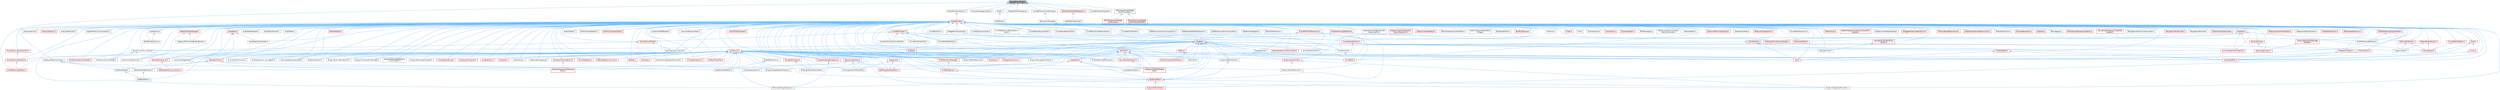 digraph "SharedPointerFwd.h"
{
 // INTERACTIVE_SVG=YES
 // LATEX_PDF_SIZE
  bgcolor="transparent";
  edge [fontname=Helvetica,fontsize=10,labelfontname=Helvetica,labelfontsize=10];
  node [fontname=Helvetica,fontsize=10,shape=box,height=0.2,width=0.4];
  Node1 [id="Node000001",label="SharedPointerFwd.h",height=0.2,width=0.4,color="gray40", fillcolor="grey60", style="filled", fontcolor="black",tooltip=" "];
  Node1 -> Node2 [id="edge1_Node000001_Node000002",dir="back",color="steelblue1",style="solid",tooltip=" "];
  Node2 [id="Node000002",label="CurveEditorCommandChange.h",height=0.2,width=0.4,color="grey40", fillcolor="white", style="filled",URL="$d4/d4f/CurveEditorCommandChange_8h.html",tooltip=" "];
  Node2 -> Node3 [id="edge2_Node000002_Node000003",dir="back",color="steelblue1",style="solid",tooltip=" "];
  Node3 [id="Node000003",label="TransactionManager.h",height=0.2,width=0.4,color="grey40", fillcolor="white", style="filled",URL="$d0/dbd/TransactionManager_8h.html",tooltip=" "];
  Node3 -> Node4 [id="edge3_Node000003_Node000004",dir="back",color="steelblue1",style="solid",tooltip=" "];
  Node4 [id="Node000004",label="CurveEditor.h",height=0.2,width=0.4,color="red", fillcolor="#FFF0F0", style="filled",URL="$d1/d27/CurveEditor_8h.html",tooltip=" "];
  Node1 -> Node21 [id="edge4_Node000001_Node000021",dir="back",color="steelblue1",style="solid",tooltip=" "];
  Node21 [id="Node000021",label="DataflowSEditorInterface.h",height=0.2,width=0.4,color="grey40", fillcolor="white", style="filled",URL="$d4/de1/DataflowSEditorInterface_8h.html",tooltip=" "];
  Node21 -> Node22 [id="edge5_Node000021_Node000022",dir="back",color="steelblue1",style="solid",tooltip=" "];
  Node22 [id="Node000022",label="DataflowGraphEditor.h",height=0.2,width=0.4,color="grey40", fillcolor="white", style="filled",URL="$d4/dfa/DataflowGraphEditor_8h.html",tooltip=" "];
  Node21 -> Node23 [id="edge6_Node000021_Node000023",dir="back",color="steelblue1",style="solid",tooltip=" "];
  Node23 [id="Node000023",label="DataflowSNode.h",height=0.2,width=0.4,color="grey40", fillcolor="white", style="filled",URL="$d8/d5a/DataflowSNode_8h.html",tooltip=" "];
  Node23 -> Node24 [id="edge7_Node000023_Node000024",dir="back",color="steelblue1",style="solid",tooltip=" "];
  Node24 [id="Node000024",label="DataflowEditor.h",height=0.2,width=0.4,color="grey40", fillcolor="white", style="filled",URL="$d9/d93/DataflowEditor_8h.html",tooltip=" "];
  Node21 -> Node25 [id="edge8_Node000021_Node000025",dir="back",color="steelblue1",style="solid",tooltip=" "];
  Node25 [id="Node000025",label="DataflowSNodeFactories.h",height=0.2,width=0.4,color="grey40", fillcolor="white", style="filled",URL="$dc/d28/DataflowSNodeFactories_8h.html",tooltip=" "];
  Node25 -> Node24 [id="edge9_Node000025_Node000024",dir="back",color="steelblue1",style="solid",tooltip=" "];
  Node1 -> Node26 [id="edge10_Node000001_Node000026",dir="back",color="steelblue1",style="solid",tooltip=" "];
  Node26 [id="Node000026",label="MovieSceneLegacyPlayer.h",height=0.2,width=0.4,color="grey40", fillcolor="white", style="filled",URL="$d7/dfb/MovieSceneLegacyPlayer_8h.html",tooltip=" "];
  Node1 -> Node27 [id="edge11_Node000001_Node000027",dir="back",color="steelblue1",style="solid",tooltip=" "];
  Node27 [id="Node000027",label="Outfit.h",height=0.2,width=0.4,color="grey40", fillcolor="white", style="filled",URL="$de/d3d/Outfit_8h.html",tooltip=" "];
  Node27 -> Node28 [id="edge12_Node000027_Node000028",dir="back",color="steelblue1",style="solid",tooltip=" "];
  Node28 [id="Node000028",label="OutfitAsset.h",height=0.2,width=0.4,color="grey40", fillcolor="white", style="filled",URL="$d1/dcc/OutfitAsset_8h.html",tooltip=" "];
  Node1 -> Node29 [id="edge13_Node000001_Node000029",dir="back",color="steelblue1",style="solid",tooltip=" "];
  Node29 [id="Node000029",label="PropertyEditorClipboard.h",height=0.2,width=0.4,color="grey40", fillcolor="white", style="filled",URL="$d8/dd0/PropertyEditorClipboard_8h.html",tooltip=" "];
  Node1 -> Node30 [id="edge14_Node000001_Node000030",dir="back",color="steelblue1",style="solid",tooltip=" "];
  Node30 [id="Node000030",label="SharedPointerInternals.h",height=0.2,width=0.4,color="grey40", fillcolor="white", style="filled",URL="$de/d3a/SharedPointerInternals_8h.html",tooltip=" "];
  Node30 -> Node31 [id="edge15_Node000030_Node000031",dir="back",color="steelblue1",style="solid",tooltip=" "];
  Node31 [id="Node000031",label="SharedPointer.h",height=0.2,width=0.4,color="red", fillcolor="#FFF0F0", style="filled",URL="$d2/d17/SharedPointer_8h.html",tooltip=" "];
  Node31 -> Node32 [id="edge16_Node000031_Node000032",dir="back",color="steelblue1",style="solid",tooltip=" "];
  Node32 [id="Node000032",label="AnalysisService.h",height=0.2,width=0.4,color="grey40", fillcolor="white", style="filled",URL="$d0/dde/AnalysisService_8h.html",tooltip=" "];
  Node31 -> Node33 [id="edge17_Node000031_Node000033",dir="back",color="steelblue1",style="solid",tooltip=" "];
  Node33 [id="Node000033",label="AnalysisSession.h",height=0.2,width=0.4,color="red", fillcolor="#FFF0F0", style="filled",URL="$d2/dff/AnalysisSession_8h.html",tooltip=" "];
  Node31 -> Node61 [id="edge18_Node000031_Node000061",dir="back",color="steelblue1",style="solid",tooltip=" "];
  Node61 [id="Node000061",label="AnalyzerFactories.h",height=0.2,width=0.4,color="grey40", fillcolor="white", style="filled",URL="$dd/def/AnalyzerFactories_8h.html",tooltip=" "];
  Node31 -> Node62 [id="edge19_Node000031_Node000062",dir="back",color="steelblue1",style="solid",tooltip=" "];
  Node62 [id="Node000062",label="AnimGraphCommands.h",height=0.2,width=0.4,color="grey40", fillcolor="white", style="filled",URL="$d8/d15/AnimGraphCommands_8h.html",tooltip=" "];
  Node31 -> Node63 [id="edge20_Node000031_Node000063",dir="back",color="steelblue1",style="solid",tooltip=" "];
  Node63 [id="Node000063",label="ApplePlatformSymbolication.h",height=0.2,width=0.4,color="grey40", fillcolor="white", style="filled",URL="$d5/d4c/ApplePlatformSymbolication_8h.html",tooltip=" "];
  Node31 -> Node64 [id="edge21_Node000031_Node000064",dir="back",color="steelblue1",style="solid",tooltip=" "];
  Node64 [id="Node000064",label="AssetData.h",height=0.2,width=0.4,color="red", fillcolor="#FFF0F0", style="filled",URL="$d9/d19/AssetData_8h.html",tooltip=" "];
  Node64 -> Node102 [id="edge22_Node000064_Node000102",dir="back",color="steelblue1",style="solid",tooltip=" "];
  Node102 [id="Node000102",label="AssetRegistryGenerator.h",height=0.2,width=0.4,color="grey40", fillcolor="white", style="filled",URL="$df/dd1/AssetRegistryGenerator_8h.html",tooltip=" "];
  Node64 -> Node128 [id="edge23_Node000064_Node000128",dir="back",color="steelblue1",style="solid",tooltip=" "];
  Node128 [id="Node000128",label="CollectionDragDropOp.h",height=0.2,width=0.4,color="grey40", fillcolor="white", style="filled",URL="$d6/d23/CollectionDragDropOp_8h.html",tooltip=" "];
  Node64 -> Node310 [id="edge24_Node000064_Node000310",dir="back",color="steelblue1",style="solid",tooltip=" "];
  Node310 [id="Node000310",label="EdGraphSchema_K2.h",height=0.2,width=0.4,color="red", fillcolor="#FFF0F0", style="filled",URL="$d0/dcf/EdGraphSchema__K2_8h.html",tooltip=" "];
  Node310 -> Node318 [id="edge25_Node000310_Node000318",dir="back",color="steelblue1",style="solid",tooltip=" "];
  Node318 [id="Node000318",label="EdGraphSchema_K2_Actions.h",height=0.2,width=0.4,color="red", fillcolor="#FFF0F0", style="filled",URL="$d8/d9c/EdGraphSchema__K2__Actions_8h.html",tooltip=" "];
  Node31 -> Node102 [id="edge26_Node000031_Node000102",dir="back",color="steelblue1",style="solid",tooltip=" "];
  Node31 -> Node889 [id="edge27_Node000031_Node000889",dir="back",color="steelblue1",style="solid",tooltip=" "];
  Node889 [id="Node000889",label="AssetTypeActions_SoundBase.h",height=0.2,width=0.4,color="grey40", fillcolor="white", style="filled",URL="$db/d4e/AssetTypeActions__SoundBase_8h.html",tooltip=" "];
  Node31 -> Node890 [id="edge28_Node000031_Node000890",dir="back",color="steelblue1",style="solid",tooltip=" "];
  Node890 [id="Node000890",label="AsyncTaskNotification.h",height=0.2,width=0.4,color="red", fillcolor="#FFF0F0", style="filled",URL="$df/d7a/AsyncTaskNotification_8h.html",tooltip=" "];
  Node890 -> Node891 [id="edge29_Node000890_Node000891",dir="back",color="steelblue1",style="solid",tooltip=" "];
  Node891 [id="Node000891",label="CoreAsyncTaskNotification\lImpl.h",height=0.2,width=0.4,color="red", fillcolor="#FFF0F0", style="filled",URL="$dd/d5a/CoreAsyncTaskNotificationImpl_8h.html",tooltip=" "];
  Node31 -> Node901 [id="edge30_Node000031_Node000901",dir="back",color="steelblue1",style="solid",tooltip=" "];
  Node901 [id="Node000901",label="Attribute.h",height=0.2,width=0.4,color="red", fillcolor="#FFF0F0", style="filled",URL="$d4/d08/Attribute_8h.html",tooltip=" "];
  Node901 -> Node890 [id="edge31_Node000901_Node000890",dir="back",color="steelblue1",style="solid",tooltip=" "];
  Node901 -> Node907 [id="edge32_Node000901_Node000907",dir="back",color="steelblue1",style="solid",tooltip=" "];
  Node907 [id="Node000907",label="BlueprintManagedListDetails.h",height=0.2,width=0.4,color="grey40", fillcolor="white", style="filled",URL="$da/d22/BlueprintManagedListDetails_8h.html",tooltip=" "];
  Node901 -> Node908 [id="edge33_Node000901_Node000908",dir="back",color="steelblue1",style="solid",tooltip=" "];
  Node908 [id="Node000908",label="Core.h",height=0.2,width=0.4,color="red", fillcolor="#FFF0F0", style="filled",URL="$d6/dd7/Core_8h.html",tooltip=" "];
  Node901 -> Node891 [id="edge34_Node000901_Node000891",dir="back",color="steelblue1",style="solid",tooltip=" "];
  Node901 -> Node913 [id="edge35_Node000901_Node000913",dir="back",color="steelblue1",style="solid",tooltip=" "];
  Node913 [id="Node000913",label="CoreSharedPCH.h",height=0.2,width=0.4,color="red", fillcolor="#FFF0F0", style="filled",URL="$d8/de5/CoreSharedPCH_8h.html",tooltip=" "];
  Node901 -> Node4 [id="edge36_Node000901_Node000004",dir="back",color="steelblue1",style="solid",tooltip=" "];
  Node901 -> Node1439 [id="edge37_Node000901_Node001439",dir="back",color="steelblue1",style="solid",tooltip=" "];
  Node1439 [id="Node001439",label="DesignerExtension.h",height=0.2,width=0.4,color="red", fillcolor="#FFF0F0", style="filled",URL="$d2/d1b/DesignerExtension_8h.html",tooltip=" "];
  Node901 -> Node1248 [id="edge38_Node000901_Node001248",dir="back",color="steelblue1",style="solid",tooltip=" "];
  Node1248 [id="Node001248",label="GraphEditor.h",height=0.2,width=0.4,color="red", fillcolor="#FFF0F0", style="filled",URL="$dc/dc5/GraphEditor_8h.html",tooltip=" "];
  Node1248 -> Node137 [id="edge39_Node001248_Node000137",dir="back",color="steelblue1",style="solid",tooltip=" "];
  Node137 [id="Node000137",label="BlueprintEditor.h",height=0.2,width=0.4,color="red", fillcolor="#FFF0F0", style="filled",URL="$df/d7d/BlueprintEditor_8h.html",tooltip=" "];
  Node137 -> Node138 [id="edge40_Node000137_Node000138",dir="back",color="steelblue1",style="solid",tooltip=" "];
  Node138 [id="Node000138",label="BPVariableDragDropAction.h",height=0.2,width=0.4,color="grey40", fillcolor="white", style="filled",URL="$dd/d23/BPVariableDragDropAction_8h.html",tooltip=" "];
  Node137 -> Node136 [id="edge41_Node000137_Node000136",dir="back",color="steelblue1",style="solid",tooltip=" "];
  Node136 [id="Node000136",label="BlueprintDragDropMenuItem.h",height=0.2,width=0.4,color="grey40", fillcolor="white", style="filled",URL="$dc/deb/BlueprintDragDropMenuItem_8h.html",tooltip=" "];
  Node137 -> Node139 [id="edge42_Node000137_Node000139",dir="back",color="steelblue1",style="solid",tooltip=" "];
  Node139 [id="Node000139",label="BlueprintEditorModes.h",height=0.2,width=0.4,color="red", fillcolor="#FFF0F0", style="filled",URL="$d9/d70/BlueprintEditorModes_8h.html",tooltip=" "];
  Node1248 -> Node22 [id="edge43_Node001248_Node000022",dir="back",color="steelblue1",style="solid",tooltip=" "];
  Node1248 -> Node1249 [id="edge44_Node001248_Node001249",dir="back",color="steelblue1",style="solid",tooltip=" "];
  Node1249 [id="Node001249",label="GraphEditorModule.h",height=0.2,width=0.4,color="grey40", fillcolor="white", style="filled",URL="$dc/db9/GraphEditorModule_8h.html",tooltip=" "];
  Node901 -> Node1249 [id="edge45_Node000901_Node001249",dir="back",color="steelblue1",style="solid",tooltip=" "];
  Node31 -> Node3128 [id="edge46_Node000031_Node003128",dir="back",color="steelblue1",style="solid",tooltip=" "];
  Node3128 [id="Node003128",label="AudioDataRenderer.h",height=0.2,width=0.4,color="grey40", fillcolor="white", style="filled",URL="$d2/ddb/AudioDataRenderer_8h.html",tooltip=" "];
  Node31 -> Node632 [id="edge47_Node000031_Node000632",dir="back",color="steelblue1",style="solid",tooltip=" "];
  Node632 [id="Node000632",label="AudioEditorModule.h",height=0.2,width=0.4,color="grey40", fillcolor="white", style="filled",URL="$d4/d28/AudioEditorModule_8h.html",tooltip=" "];
  Node31 -> Node775 [id="edge48_Node000031_Node000775",dir="back",color="steelblue1",style="solid",tooltip=" "];
  Node775 [id="Node000775",label="AudioMeter.h",height=0.2,width=0.4,color="grey40", fillcolor="white", style="filled",URL="$de/db0/AudioMeter_8h.html",tooltip=" "];
  Node31 -> Node3129 [id="edge49_Node000031_Node003129",dir="back",color="steelblue1",style="solid",tooltip=" "];
  Node3129 [id="Node003129",label="AudioSource.h",height=0.2,width=0.4,color="grey40", fillcolor="white", style="filled",URL="$d1/d42/AudioSource_8h.html",tooltip=" "];
  Node3129 -> Node3130 [id="edge50_Node003129_Node003130",dir="back",color="steelblue1",style="solid",tooltip=" "];
  Node3130 [id="Node003130",label="EpicRtcAudioSource.h",height=0.2,width=0.4,color="grey40", fillcolor="white", style="filled",URL="$d5/dfb/EpicRtcAudioSource_8h.html",tooltip=" "];
  Node31 -> Node3131 [id="edge51_Node000031_Node003131",dir="back",color="steelblue1",style="solid",tooltip=" "];
  Node3131 [id="Node003131",label="AutomatedAssetImportData.h",height=0.2,width=0.4,color="grey40", fillcolor="white", style="filled",URL="$dd/d4f/AutomatedAssetImportData_8h.html",tooltip=" "];
  Node31 -> Node138 [id="edge52_Node000031_Node000138",dir="back",color="steelblue1",style="solid",tooltip=" "];
  Node31 -> Node604 [id="edge53_Node000031_Node000604",dir="back",color="steelblue1",style="solid",tooltip=" "];
  Node604 [id="Node000604",label="BaseAssetToolkit.h",height=0.2,width=0.4,color="grey40", fillcolor="white", style="filled",URL="$d4/d85/BaseAssetToolkit_8h.html",tooltip=" "];
  Node31 -> Node3132 [id="edge54_Node000031_Node003132",dir="back",color="steelblue1",style="solid",tooltip=" "];
  Node3132 [id="Node003132",label="BaseTreeNode.h",height=0.2,width=0.4,color="red", fillcolor="#FFF0F0", style="filled",URL="$da/dbe/BaseTreeNode_8h.html",tooltip=" "];
  Node31 -> Node918 [id="edge55_Node000031_Node000918",dir="back",color="steelblue1",style="solid",tooltip=" "];
  Node918 [id="Node000918",label="BezierChannelCurveModel.h",height=0.2,width=0.4,color="grey40", fillcolor="white", style="filled",URL="$d3/d63/BezierChannelCurveModel_8h.html",tooltip=" "];
  Node918 -> Node919 [id="edge56_Node000918_Node000919",dir="back",color="steelblue1",style="solid",tooltip=" "];
  Node919 [id="Node000919",label="DoubleChannelCurveModel.h",height=0.2,width=0.4,color="red", fillcolor="#FFF0F0", style="filled",URL="$d1/d5b/DoubleChannelCurveModel_8h.html",tooltip=" "];
  Node918 -> Node921 [id="edge57_Node000918_Node000921",dir="back",color="steelblue1",style="solid",tooltip=" "];
  Node921 [id="Node000921",label="FloatChannelCurveModel.h",height=0.2,width=0.4,color="grey40", fillcolor="white", style="filled",URL="$d0/d27/FloatChannelCurveModel_8h.html",tooltip=" "];
  Node31 -> Node644 [id="edge58_Node000031_Node000644",dir="back",color="steelblue1",style="solid",tooltip=" "];
  Node644 [id="Node000644",label="BindingLifetimeOverlayModel.h",height=0.2,width=0.4,color="red", fillcolor="#FFF0F0", style="filled",URL="$d2/d69/BindingLifetimeOverlayModel_8h.html",tooltip=" "];
  Node31 -> Node1023 [id="edge59_Node000031_Node001023",dir="back",color="steelblue1",style="solid",tooltip=" "];
  Node1023 [id="Node001023",label="BindingLifetimeTrackEditor.h",height=0.2,width=0.4,color="grey40", fillcolor="white", style="filled",URL="$db/d3c/BindingLifetimeTrackEditor_8h.html",tooltip=" "];
  Node31 -> Node1046 [id="edge60_Node000031_Node001046",dir="back",color="steelblue1",style="solid",tooltip=" "];
  Node1046 [id="Node001046",label="BindingLifetimeTrackModel.h",height=0.2,width=0.4,color="grey40", fillcolor="white", style="filled",URL="$d5/d30/BindingLifetimeTrackModel_8h.html",tooltip=" "];
  Node31 -> Node3136 [id="edge61_Node000031_Node003136",dir="back",color="steelblue1",style="solid",tooltip=" "];
  Node3136 [id="Node003136",label="BlueprintActionFilter.h",height=0.2,width=0.4,color="red", fillcolor="#FFF0F0", style="filled",URL="$d5/d2a/BlueprintActionFilter_8h.html",tooltip=" "];
  Node3136 -> Node135 [id="edge62_Node003136_Node000135",dir="back",color="steelblue1",style="solid",tooltip=" "];
  Node135 [id="Node000135",label="BlueprintActionMenuUtils.h",height=0.2,width=0.4,color="grey40", fillcolor="white", style="filled",URL="$d3/dad/BlueprintActionMenuUtils_8h.html",tooltip=" "];
  Node3136 -> Node136 [id="edge63_Node003136_Node000136",dir="back",color="steelblue1",style="solid",tooltip=" "];
  Node31 -> Node133 [id="edge64_Node000031_Node000133",dir="back",color="steelblue1",style="solid",tooltip=" "];
  Node133 [id="Node000133",label="BlueprintActionMenuBuilder.h",height=0.2,width=0.4,color="grey40", fillcolor="white", style="filled",URL="$dd/dea/BlueprintActionMenuBuilder_8h.html",tooltip=" "];
  Node31 -> Node135 [id="edge65_Node000031_Node000135",dir="back",color="steelblue1",style="solid",tooltip=" "];
  Node31 -> Node2031 [id="edge66_Node000031_Node002031",dir="back",color="steelblue1",style="solid",tooltip=" "];
  Node2031 [id="Node002031",label="BlueprintCompilationManager.h",height=0.2,width=0.4,color="grey40", fillcolor="white", style="filled",URL="$dd/db0/BlueprintCompilationManager_8h.html",tooltip=" "];
  Node31 -> Node183 [id="edge67_Node000031_Node000183",dir="back",color="steelblue1",style="solid",tooltip=" "];
  Node183 [id="Node000183",label="BlueprintConnectionDrawing\lPolicy.h",height=0.2,width=0.4,color="red", fillcolor="#FFF0F0", style="filled",URL="$d2/dfc/BlueprintConnectionDrawingPolicy_8h.html",tooltip=" "];
  Node31 -> Node136 [id="edge68_Node000031_Node000136",dir="back",color="steelblue1",style="solid",tooltip=" "];
  Node31 -> Node137 [id="edge69_Node000031_Node000137",dir="back",color="steelblue1",style="solid",tooltip=" "];
  Node31 -> Node139 [id="edge70_Node000031_Node000139",dir="back",color="steelblue1",style="solid",tooltip=" "];
  Node31 -> Node633 [id="edge71_Node000031_Node000633",dir="back",color="steelblue1",style="solid",tooltip=" "];
  Node633 [id="Node000633",label="BlueprintEditorModule.h",height=0.2,width=0.4,color="grey40", fillcolor="white", style="filled",URL="$df/d39/BlueprintEditorModule_8h.html",tooltip=" "];
  Node633 -> Node137 [id="edge72_Node000633_Node000137",dir="back",color="steelblue1",style="solid",tooltip=" "];
  Node31 -> Node3141 [id="edge73_Node000031_Node003141",dir="back",color="steelblue1",style="solid",tooltip=" "];
  Node3141 [id="Node003141",label="BlueprintGraphPanelPinFactory.h",height=0.2,width=0.4,color="grey40", fillcolor="white", style="filled",URL="$d1/d2c/BlueprintGraphPanelPinFactory_8h.html",tooltip=" "];
  Node31 -> Node907 [id="edge74_Node000031_Node000907",dir="back",color="steelblue1",style="solid",tooltip=" "];
  Node31 -> Node3142 [id="edge75_Node000031_Node003142",dir="back",color="steelblue1",style="solid",tooltip=" "];
  Node3142 [id="Node003142",label="BlueprintMemberReference\lCustomization.h",height=0.2,width=0.4,color="grey40", fillcolor="white", style="filled",URL="$dc/dff/BlueprintMemberReferenceCustomization_8h.html",tooltip=" "];
  Node31 -> Node3143 [id="edge76_Node000031_Node003143",dir="back",color="steelblue1",style="solid",tooltip=" "];
  Node3143 [id="Node003143",label="BlueprintNamespaceHelper.h",height=0.2,width=0.4,color="grey40", fillcolor="white", style="filled",URL="$d8/d5c/BlueprintNamespaceHelper_8h.html",tooltip=" "];
  Node31 -> Node149 [id="edge77_Node000031_Node000149",dir="back",color="steelblue1",style="solid",tooltip=" "];
  Node149 [id="Node000149",label="BlueprintPaletteFavorites.h",height=0.2,width=0.4,color="grey40", fillcolor="white", style="filled",URL="$dd/d5a/BlueprintPaletteFavorites_8h.html",tooltip=" "];
  Node31 -> Node922 [id="edge78_Node000031_Node000922",dir="back",color="steelblue1",style="solid",tooltip=" "];
  Node922 [id="Node000922",label="BoolChannelCurveModel.h",height=0.2,width=0.4,color="grey40", fillcolor="white", style="filled",URL="$d0/d51/BoolChannelCurveModel_8h.html",tooltip=" "];
  Node31 -> Node977 [id="edge79_Node000031_Node000977",dir="back",color="steelblue1",style="solid",tooltip=" "];
  Node977 [id="Node000977",label="BoolPropertyTrackEditor.h",height=0.2,width=0.4,color="red", fillcolor="#FFF0F0", style="filled",URL="$db/d07/BoolPropertyTrackEditor_8h.html",tooltip=" "];
  Node31 -> Node3144 [id="edge80_Node000031_Node003144",dir="back",color="steelblue1",style="solid",tooltip=" "];
  Node3144 [id="Node003144",label="BreakIterator.h",height=0.2,width=0.4,color="grey40", fillcolor="white", style="filled",URL="$d3/d8c/BreakIterator_8h.html",tooltip=" "];
  Node31 -> Node2585 [id="edge81_Node000031_Node002585",dir="back",color="steelblue1",style="solid",tooltip=" "];
  Node2585 [id="Node002585",label="BuiltInChannelEditors.h",height=0.2,width=0.4,color="grey40", fillcolor="white", style="filled",URL="$df/daf/BuiltInChannelEditors_8h.html",tooltip=" "];
  Node31 -> Node3145 [id="edge82_Node000031_Node003145",dir="back",color="steelblue1",style="solid",tooltip=" "];
  Node3145 [id="Node003145",label="BuiltInComponentTypes.h",height=0.2,width=0.4,color="red", fillcolor="#FFF0F0", style="filled",URL="$dc/d94/BuiltInComponentTypes_8h.html",tooltip=" "];
  Node31 -> Node1119 [id="edge83_Node000031_Node001119",dir="back",color="steelblue1",style="solid",tooltip=" "];
  Node1119 [id="Node001119",label="CategoryMenuComboButtonBuilder.h",height=0.2,width=0.4,color="grey40", fillcolor="white", style="filled",URL="$df/d7b/CategoryMenuComboButtonBuilder_8h.html",tooltip=" "];
  Node31 -> Node1013 [id="edge84_Node000031_Node001013",dir="back",color="steelblue1",style="solid",tooltip=" "];
  Node1013 [id="Node001013",label="CategoryModel.h",height=0.2,width=0.4,color="grey40", fillcolor="white", style="filled",URL="$db/dfe/CategoryModel_8h.html",tooltip=" "];
  Node31 -> Node917 [id="edge85_Node000031_Node000917",dir="back",color="steelblue1",style="solid",tooltip=" "];
  Node917 [id="Node000917",label="ChannelCurveModel.h",height=0.2,width=0.4,color="red", fillcolor="#FFF0F0", style="filled",URL="$de/dfa/ChannelCurveModel_8h.html",tooltip=" "];
  Node917 -> Node918 [id="edge86_Node000917_Node000918",dir="back",color="steelblue1",style="solid",tooltip=" "];
  Node917 -> Node922 [id="edge87_Node000917_Node000922",dir="back",color="steelblue1",style="solid",tooltip=" "];
  Node31 -> Node1014 [id="edge88_Node000031_Node001014",dir="back",color="steelblue1",style="solid",tooltip=" "];
  Node1014 [id="Node001014",label="ChannelModel.h",height=0.2,width=0.4,color="red", fillcolor="#FFF0F0", style="filled",URL="$de/d30/ChannelModel_8h.html",tooltip=" "];
  Node31 -> Node128 [id="edge89_Node000031_Node000128",dir="back",color="steelblue1",style="solid",tooltip=" "];
  Node31 -> Node3149 [id="edge90_Node000031_Node003149",dir="back",color="steelblue1",style="solid",tooltip=" "];
  Node3149 [id="Node003149",label="CollectionOutfitFacade.h",height=0.2,width=0.4,color="grey40", fillcolor="white", style="filled",URL="$dc/db2/CollectionOutfitFacade_8h.html",tooltip=" "];
  Node31 -> Node2591 [id="edge91_Node000031_Node002591",dir="back",color="steelblue1",style="solid",tooltip=" "];
  Node2591 [id="Node002591",label="ColorPropertySection.h",height=0.2,width=0.4,color="grey40", fillcolor="white", style="filled",URL="$d9/d2f/ColorPropertySection_8h.html",tooltip=" "];
  Node31 -> Node3150 [id="edge92_Node000031_Node003150",dir="back",color="steelblue1",style="solid",tooltip=" "];
  Node3150 [id="Node003150",label="CommonNativeListItem.h",height=0.2,width=0.4,color="grey40", fillcolor="white", style="filled",URL="$d9/d85/CommonNativeListItem_8h.html",tooltip=" "];
  Node31 -> Node3014 [id="edge93_Node000031_Node003014",dir="back",color="steelblue1",style="solid",tooltip=" "];
  Node3014 [id="Node003014",label="CompilerResultsLog.h",height=0.2,width=0.4,color="red", fillcolor="#FFF0F0", style="filled",URL="$dc/d68/CompilerResultsLog_8h.html",tooltip=" "];
  Node31 -> Node1543 [id="edge94_Node000031_Node001543",dir="back",color="steelblue1",style="solid",tooltip=" "];
  Node1543 [id="Node001543",label="ComponentVisualizer.h",height=0.2,width=0.4,color="red", fillcolor="#FFF0F0", style="filled",URL="$d3/d9b/ComponentVisualizer_8h.html",tooltip=" "];
  Node31 -> Node182 [id="edge95_Node000031_Node000182",dir="back",color="steelblue1",style="solid",tooltip=" "];
  Node182 [id="Node000182",label="ConnectionDrawingPolicy.h",height=0.2,width=0.4,color="red", fillcolor="#FFF0F0", style="filled",URL="$d5/dc8/ConnectionDrawingPolicy_8h.html",tooltip=" "];
  Node182 -> Node183 [id="edge96_Node000182_Node000183",dir="back",color="steelblue1",style="solid",tooltip=" "];
  Node31 -> Node927 [id="edge97_Node000031_Node000927",dir="back",color="steelblue1",style="solid",tooltip=" "];
  Node927 [id="Node000927",label="ConstraintChannelCurveModel.h",height=0.2,width=0.4,color="grey40", fillcolor="white", style="filled",URL="$d9/d5f/ConstraintChannelCurveModel_8h.html",tooltip=" "];
  Node31 -> Node3151 [id="edge98_Node000031_Node003151",dir="back",color="steelblue1",style="solid",tooltip=" "];
  Node3151 [id="Node003151",label="CookOnTheFlyServer.h",height=0.2,width=0.4,color="red", fillcolor="#FFF0F0", style="filled",URL="$dc/dca/CookOnTheFlyServer_8h.html",tooltip=" "];
  Node31 -> Node908 [id="edge99_Node000031_Node000908",dir="back",color="steelblue1",style="solid",tooltip=" "];
  Node31 -> Node891 [id="edge100_Node000031_Node000891",dir="back",color="steelblue1",style="solid",tooltip=" "];
  Node31 -> Node3152 [id="edge101_Node000031_Node003152",dir="back",color="steelblue1",style="solid",tooltip=" "];
  Node3152 [id="Node003152",label="CoreDelegates.h",height=0.2,width=0.4,color="red", fillcolor="#FFF0F0", style="filled",URL="$d9/dc2/CoreDelegates_8h.html",tooltip=" "];
  Node3152 -> Node908 [id="edge102_Node003152_Node000908",dir="back",color="steelblue1",style="solid",tooltip=" "];
  Node3152 -> Node913 [id="edge103_Node003152_Node000913",dir="back",color="steelblue1",style="solid",tooltip=" "];
  Node31 -> Node3160 [id="edge104_Node000031_Node003160",dir="back",color="steelblue1",style="solid",tooltip=" "];
  Node3160 [id="Node003160",label="CoreMinimal.h",height=0.2,width=0.4,color="red", fillcolor="#FFF0F0", style="filled",URL="$d7/d67/CoreMinimal_8h.html",tooltip=" "];
  Node3160 -> Node62 [id="edge105_Node003160_Node000062",dir="back",color="steelblue1",style="solid",tooltip=" "];
  Node3160 -> Node889 [id="edge106_Node003160_Node000889",dir="back",color="steelblue1",style="solid",tooltip=" "];
  Node3160 -> Node3131 [id="edge107_Node003160_Node003131",dir="back",color="steelblue1",style="solid",tooltip=" "];
  Node3160 -> Node138 [id="edge108_Node003160_Node000138",dir="back",color="steelblue1",style="solid",tooltip=" "];
  Node3160 -> Node604 [id="edge109_Node003160_Node000604",dir="back",color="steelblue1",style="solid",tooltip=" "];
  Node3160 -> Node1023 [id="edge110_Node003160_Node001023",dir="back",color="steelblue1",style="solid",tooltip=" "];
  Node3160 -> Node3136 [id="edge111_Node003160_Node003136",dir="back",color="steelblue1",style="solid",tooltip=" "];
  Node3160 -> Node133 [id="edge112_Node003160_Node000133",dir="back",color="steelblue1",style="solid",tooltip=" "];
  Node3160 -> Node135 [id="edge113_Node003160_Node000135",dir="back",color="steelblue1",style="solid",tooltip=" "];
  Node3160 -> Node2031 [id="edge114_Node003160_Node002031",dir="back",color="steelblue1",style="solid",tooltip=" "];
  Node3160 -> Node183 [id="edge115_Node003160_Node000183",dir="back",color="steelblue1",style="solid",tooltip=" "];
  Node3160 -> Node136 [id="edge116_Node003160_Node000136",dir="back",color="steelblue1",style="solid",tooltip=" "];
  Node3160 -> Node137 [id="edge117_Node003160_Node000137",dir="back",color="steelblue1",style="solid",tooltip=" "];
  Node3160 -> Node139 [id="edge118_Node003160_Node000139",dir="back",color="steelblue1",style="solid",tooltip=" "];
  Node3160 -> Node633 [id="edge119_Node003160_Node000633",dir="back",color="steelblue1",style="solid",tooltip=" "];
  Node3160 -> Node3141 [id="edge120_Node003160_Node003141",dir="back",color="steelblue1",style="solid",tooltip=" "];
  Node3160 -> Node907 [id="edge121_Node003160_Node000907",dir="back",color="steelblue1",style="solid",tooltip=" "];
  Node3160 -> Node3142 [id="edge122_Node003160_Node003142",dir="back",color="steelblue1",style="solid",tooltip=" "];
  Node3160 -> Node3143 [id="edge123_Node003160_Node003143",dir="back",color="steelblue1",style="solid",tooltip=" "];
  Node3160 -> Node149 [id="edge124_Node003160_Node000149",dir="back",color="steelblue1",style="solid",tooltip=" "];
  Node3160 -> Node977 [id="edge125_Node003160_Node000977",dir="back",color="steelblue1",style="solid",tooltip=" "];
  Node3160 -> Node128 [id="edge126_Node003160_Node000128",dir="back",color="steelblue1",style="solid",tooltip=" "];
  Node3160 -> Node3014 [id="edge127_Node003160_Node003014",dir="back",color="steelblue1",style="solid",tooltip=" "];
  Node3160 -> Node1543 [id="edge128_Node003160_Node001543",dir="back",color="steelblue1",style="solid",tooltip=" "];
  Node3160 -> Node182 [id="edge129_Node003160_Node000182",dir="back",color="steelblue1",style="solid",tooltip=" "];
  Node3160 -> Node908 [id="edge130_Node003160_Node000908",dir="back",color="steelblue1",style="solid",tooltip=" "];
  Node3160 -> Node4232 [id="edge131_Node003160_Node004232",dir="back",color="steelblue1",style="solid",tooltip=" "];
  Node4232 [id="Node004232",label="CoreRedirects.h",height=0.2,width=0.4,color="red", fillcolor="#FFF0F0", style="filled",URL="$d1/d15/CoreRedirects_8h.html",tooltip=" "];
  Node3160 -> Node913 [id="edge132_Node003160_Node000913",dir="back",color="steelblue1",style="solid",tooltip=" "];
  Node3160 -> Node4239 [id="edge133_Node003160_Node004239",dir="back",color="steelblue1",style="solid",tooltip=" "];
  Node4239 [id="Node004239",label="Coroutine.h",height=0.2,width=0.4,color="red", fillcolor="#FFF0F0", style="filled",URL="$d9/dfc/Coroutine_8h.html",tooltip=" "];
  Node3160 -> Node1245 [id="edge134_Node003160_Node001245",dir="back",color="steelblue1",style="solid",tooltip=" "];
  Node1245 [id="Node001245",label="CreditsScreen.h",height=0.2,width=0.4,color="grey40", fillcolor="white", style="filled",URL="$d7/db9/CreditsScreen_8h.html",tooltip=" "];
  Node3160 -> Node22 [id="edge135_Node003160_Node000022",dir="back",color="steelblue1",style="solid",tooltip=" "];
  Node3160 -> Node4381 [id="edge136_Node003160_Node004381",dir="back",color="steelblue1",style="solid",tooltip=" "];
  Node4381 [id="Node004381",label="DeferredMessageLog.h",height=0.2,width=0.4,color="grey40", fillcolor="white", style="filled",URL="$dc/d9e/DeferredMessageLog_8h.html",tooltip=" "];
  Node3160 -> Node1439 [id="edge137_Node003160_Node001439",dir="back",color="steelblue1",style="solid",tooltip=" "];
  Node3160 -> Node1078 [id="edge138_Node003160_Node001078",dir="back",color="steelblue1",style="solid",tooltip=" "];
  Node1078 [id="Node001078",label="DetailsDiff.h",height=0.2,width=0.4,color="grey40", fillcolor="white", style="filled",URL="$de/dfc/DetailsDiff_8h.html",tooltip=" "];
  Node3160 -> Node2576 [id="edge139_Node003160_Node002576",dir="back",color="steelblue1",style="solid",tooltip=" "];
  Node2576 [id="Node002576",label="DetailsViewObjectFilter.h",height=0.2,width=0.4,color="grey40", fillcolor="white", style="filled",URL="$db/d34/DetailsViewObjectFilter_8h.html",tooltip=" "];
  Node3160 -> Node4622 [id="edge140_Node003160_Node004622",dir="back",color="steelblue1",style="solid",tooltip=" "];
  Node4622 [id="Node004622",label="DriverMetaData.h",height=0.2,width=0.4,color="red", fillcolor="#FFF0F0", style="filled",URL="$d2/d6d/DriverMetaData_8h.html",tooltip=" "];
  Node3160 -> Node180 [id="edge141_Node003160_Node000180",dir="back",color="steelblue1",style="solid",tooltip=" "];
  Node180 [id="Node000180",label="EdGraphNode_Comment.h",height=0.2,width=0.4,color="red", fillcolor="#FFF0F0", style="filled",URL="$dd/d88/EdGraphNode__Comment_8h.html",tooltip=" "];
  Node3160 -> Node310 [id="edge142_Node003160_Node000310",dir="back",color="steelblue1",style="solid",tooltip=" "];
  Node3160 -> Node318 [id="edge143_Node003160_Node000318",dir="back",color="steelblue1",style="solid",tooltip=" "];
  Node3160 -> Node4836 [id="edge144_Node003160_Node004836",dir="back",color="steelblue1",style="solid",tooltip=" "];
  Node4836 [id="Node004836",label="EdGraphUtilities.h",height=0.2,width=0.4,color="red", fillcolor="#FFF0F0", style="filled",URL="$da/db8/EdGraphUtilities_8h.html",tooltip=" "];
  Node4836 -> Node3141 [id="edge145_Node004836_Node003141",dir="back",color="steelblue1",style="solid",tooltip=" "];
  Node4836 -> Node22 [id="edge146_Node004836_Node000022",dir="back",color="steelblue1",style="solid",tooltip=" "];
  Node4836 -> Node23 [id="edge147_Node004836_Node000023",dir="back",color="steelblue1",style="solid",tooltip=" "];
  Node4836 -> Node25 [id="edge148_Node004836_Node000025",dir="back",color="steelblue1",style="solid",tooltip=" "];
  Node3160 -> Node618 [id="edge149_Node003160_Node000618",dir="back",color="steelblue1",style="solid",tooltip=" "];
  Node618 [id="Node000618",label="EdMode.h",height=0.2,width=0.4,color="red", fillcolor="#FFF0F0", style="filled",URL="$d9/d84/EdMode_8h.html",tooltip=" "];
  Node3160 -> Node2633 [id="edge150_Node003160_Node002633",dir="back",color="steelblue1",style="solid",tooltip=" "];
  Node2633 [id="Node002633",label="FindInBlueprintManager.h",height=0.2,width=0.4,color="red", fillcolor="#FFF0F0", style="filled",URL="$db/d3b/FindInBlueprintManager_8h.html",tooltip=" "];
  Node2633 -> Node500 [id="edge151_Node002633_Node000500",dir="back",color="steelblue1",style="solid",tooltip=" "];
  Node500 [id="Node000500",label="FindInBlueprints.h",height=0.2,width=0.4,color="red", fillcolor="#FFF0F0", style="filled",URL="$d0/d27/FindInBlueprints_8h.html",tooltip=" "];
  Node500 -> Node137 [id="edge152_Node000500_Node000137",dir="back",color="steelblue1",style="solid",tooltip=" "];
  Node3160 -> Node500 [id="edge153_Node003160_Node000500",dir="back",color="steelblue1",style="solid",tooltip=" "];
  Node3160 -> Node4153 [id="edge154_Node003160_Node004153",dir="back",color="steelblue1",style="solid",tooltip=" "];
  Node4153 [id="Node004153",label="FontTypes.h",height=0.2,width=0.4,color="red", fillcolor="#FFF0F0", style="filled",URL="$d9/dd5/FontTypes_8h.html",tooltip=" "];
  Node3160 -> Node6248 [id="edge155_Node003160_Node006248",dir="back",color="steelblue1",style="solid",tooltip=" "];
  Node6248 [id="Node006248",label="GenericAccessibleInterfaces.h",height=0.2,width=0.4,color="red", fillcolor="#FFF0F0", style="filled",URL="$d9/dbb/GenericAccessibleInterfaces_8h.html",tooltip=" "];
  Node3160 -> Node6264 [id="edge156_Node003160_Node006264",dir="back",color="steelblue1",style="solid",tooltip=" "];
  Node6264 [id="Node006264",label="Geometry.h",height=0.2,width=0.4,color="red", fillcolor="#FFF0F0", style="filled",URL="$d3/d8b/Geometry_8h.html",tooltip=" "];
  Node3160 -> Node1248 [id="edge157_Node003160_Node001248",dir="back",color="steelblue1",style="solid",tooltip=" "];
  Node3160 -> Node975 [id="edge158_Node003160_Node000975",dir="back",color="steelblue1",style="solid",tooltip=" "];
  Node975 [id="Node000975",label="GraphEditorActions.h",height=0.2,width=0.4,color="grey40", fillcolor="white", style="filled",URL="$db/df3/GraphEditorActions_8h.html",tooltip=" "];
  Node975 -> Node22 [id="edge159_Node000975_Node000022",dir="back",color="steelblue1",style="solid",tooltip=" "];
  Node3160 -> Node504 [id="edge160_Node003160_Node000504",dir="back",color="steelblue1",style="solid",tooltip=" "];
  Node504 [id="Node000504",label="GraphEditorDragDropAction.h",height=0.2,width=0.4,color="red", fillcolor="#FFF0F0", style="filled",URL="$d7/d19/GraphEditorDragDropAction_8h.html",tooltip=" "];
  Node504 -> Node138 [id="edge161_Node000504_Node000138",dir="back",color="steelblue1",style="solid",tooltip=" "];
  Node3160 -> Node1249 [id="edge162_Node003160_Node001249",dir="back",color="steelblue1",style="solid",tooltip=" "];
  Node3160 -> Node2671 [id="edge163_Node003160_Node002671",dir="back",color="steelblue1",style="solid",tooltip=" "];
  Node2671 [id="Node002671",label="HLSLSyntaxHighlighterMarshaller.h",height=0.2,width=0.4,color="grey40", fillcolor="white", style="filled",URL="$d1/dbb/HLSLSyntaxHighlighterMarshaller_8h.html",tooltip=" "];
  Node3160 -> Node6564 [id="edge164_Node003160_Node006564",dir="back",color="steelblue1",style="solid",tooltip=" "];
  Node6564 [id="Node006564",label="IPinnableExtension.h",height=0.2,width=0.4,color="red", fillcolor="#FFF0F0", style="filled",URL="$d0/d1f/IPinnableExtension_8h.html",tooltip=" "];
  Node3160 -> Node5166 [id="edge165_Node003160_Node005166",dir="back",color="steelblue1",style="solid",tooltip=" "];
  Node5166 [id="Node005166",label="IPixelStreaming2RTCModule.h",height=0.2,width=0.4,color="grey40", fillcolor="white", style="filled",URL="$db/dab/IPixelStreaming2RTCModule_8h.html",tooltip=" "];
  Node3160 -> Node1153 [id="edge166_Node003160_Node001153",dir="back",color="steelblue1",style="solid",tooltip=" "];
  Node1153 [id="Node001153",label="IPixelStreamingModule.h",height=0.2,width=0.4,color="red", fillcolor="#FFF0F0", style="filled",URL="$d2/d87/IPixelStreamingModule_8h.html",tooltip=" "];
  Node3160 -> Node1152 [id="edge167_Node003160_Node001152",dir="back",color="steelblue1",style="solid",tooltip=" "];
  Node1152 [id="Node001152",label="IPixelStreamingStreamer.h",height=0.2,width=0.4,color="red", fillcolor="#FFF0F0", style="filled",URL="$d8/d28/IPixelStreamingStreamer_8h.html",tooltip=" "];
  Node1152 -> Node1153 [id="edge168_Node001152_Node001153",dir="back",color="steelblue1",style="solid",tooltip=" "];
  Node3160 -> Node6568 [id="edge169_Node003160_Node006568",dir="back",color="steelblue1",style="solid",tooltip=" "];
  Node6568 [id="Node006568",label="IPlatformTextField.h",height=0.2,width=0.4,color="red", fillcolor="#FFF0F0", style="filled",URL="$d3/d6e/IPlatformTextField_8h.html",tooltip=" "];
  Node3160 -> Node2581 [id="edge170_Node003160_Node002581",dir="back",color="steelblue1",style="solid",tooltip=" "];
  Node2581 [id="Node002581",label="ISequencer.h",height=0.2,width=0.4,color="red", fillcolor="#FFF0F0", style="filled",URL="$d7/d1d/ISequencer_8h.html",tooltip=" "];
  Node2581 -> Node1023 [id="edge171_Node002581_Node001023",dir="back",color="steelblue1",style="solid",tooltip=" "];
  Node2581 -> Node977 [id="edge172_Node002581_Node000977",dir="back",color="steelblue1",style="solid",tooltip=" "];
  Node3160 -> Node2589 [id="edge173_Node003160_Node002589",dir="back",color="steelblue1",style="solid",tooltip=" "];
  Node2589 [id="Node002589",label="ISequencerSection.h",height=0.2,width=0.4,color="red", fillcolor="#FFF0F0", style="filled",URL="$d7/d4b/ISequencerSection_8h.html",tooltip=" "];
  Node2589 -> Node1023 [id="edge174_Node002589_Node001023",dir="back",color="steelblue1",style="solid",tooltip=" "];
  Node2589 -> Node977 [id="edge175_Node002589_Node000977",dir="back",color="steelblue1",style="solid",tooltip=" "];
  Node2589 -> Node2591 [id="edge176_Node002589_Node002591",dir="back",color="steelblue1",style="solid",tooltip=" "];
  Node3160 -> Node6596 [id="edge177_Node003160_Node006596",dir="back",color="steelblue1",style="solid",tooltip=" "];
  Node6596 [id="Node006596",label="ISortableExtension.h",height=0.2,width=0.4,color="red", fillcolor="#FFF0F0", style="filled",URL="$dc/d6b/ISortableExtension_8h.html",tooltip=" "];
  Node6596 -> Node1046 [id="edge178_Node006596_Node001046",dir="back",color="steelblue1",style="solid",tooltip=" "];
  Node31 -> Node5183 [id="edge179_Node000031_Node005183",dir="back",color="steelblue1",style="solid",tooltip=" "];
  Node5183 [id="Node005183",label="CoreNet.h",height=0.2,width=0.4,color="red", fillcolor="#FFF0F0", style="filled",URL="$da/d1a/CoreNet_8h.html",tooltip=" "];
  Node31 -> Node4232 [id="edge180_Node000031_Node004232",dir="back",color="steelblue1",style="solid",tooltip=" "];
  Node31 -> Node913 [id="edge181_Node000031_Node000913",dir="back",color="steelblue1",style="solid",tooltip=" "];
  Node31 -> Node4239 [id="edge182_Node000031_Node004239",dir="back",color="steelblue1",style="solid",tooltip=" "];
  Node31 -> Node1245 [id="edge183_Node000031_Node001245",dir="back",color="steelblue1",style="solid",tooltip=" "];
  Node31 -> Node7403 [id="edge184_Node000031_Node007403",dir="back",color="steelblue1",style="solid",tooltip=" "];
  Node7403 [id="Node007403",label="CulturePointer.h",height=0.2,width=0.4,color="red", fillcolor="#FFF0F0", style="filled",URL="$d6/dbe/CulturePointer_8h.html",tooltip=" "];
  Node7403 -> Node908 [id="edge185_Node007403_Node000908",dir="back",color="steelblue1",style="solid",tooltip=" "];
  Node7403 -> Node3160 [id="edge186_Node007403_Node003160",dir="back",color="steelblue1",style="solid",tooltip=" "];
  Node7403 -> Node913 [id="edge187_Node007403_Node000913",dir="back",color="steelblue1",style="solid",tooltip=" "];
  Node31 -> Node4 [id="edge188_Node000031_Node000004",dir="back",color="steelblue1",style="solid",tooltip=" "];
  Node31 -> Node7761 [id="edge189_Node000031_Node007761",dir="back",color="steelblue1",style="solid",tooltip=" "];
  Node7761 [id="Node007761",label="CurveEditorAxis.h",height=0.2,width=0.4,color="grey40", fillcolor="white", style="filled",URL="$da/d48/CurveEditorAxis_8h.html",tooltip=" "];
  Node31 -> Node6 [id="edge190_Node000031_Node000006",dir="back",color="steelblue1",style="solid",tooltip=" "];
  Node6 [id="Node000006",label="CurveEditorBakeFilter.h",height=0.2,width=0.4,color="grey40", fillcolor="white", style="filled",URL="$dd/d47/CurveEditorBakeFilter_8h.html",tooltip=" "];
  Node31 -> Node2704 [id="edge191_Node000031_Node002704",dir="back",color="steelblue1",style="solid",tooltip=" "];
  Node2704 [id="Node002704",label="CurveEditorCommands.h",height=0.2,width=0.4,color="grey40", fillcolor="white", style="filled",URL="$d5/d47/CurveEditorCommands_8h.html",tooltip=" "];
  Node31 -> Node4276 [id="edge192_Node000031_Node004276",dir="back",color="steelblue1",style="solid",tooltip=" "];
  Node4276 [id="Node004276",label="CurveEditorCurveDrawParams\lCache.h",height=0.2,width=0.4,color="grey40", fillcolor="white", style="filled",URL="$df/d12/CurveEditorCurveDrawParamsCache_8h.html",tooltip=" "];
  Node31 -> Node7 [id="edge193_Node000031_Node000007",dir="back",color="steelblue1",style="solid",tooltip=" "];
  Node7 [id="Node000007",label="CurveEditorEulerFilter.h",height=0.2,width=0.4,color="grey40", fillcolor="white", style="filled",URL="$d1/d0e/CurveEditorEulerFilter_8h.html",tooltip=" "];
  Node31 -> Node8 [id="edge194_Node000031_Node000008",dir="back",color="steelblue1",style="solid",tooltip=" "];
  Node8 [id="Node000008",label="CurveEditorGaussianFilter.h",height=0.2,width=0.4,color="grey40", fillcolor="white", style="filled",URL="$d1/de6/CurveEditorGaussianFilter_8h.html",tooltip=" "];
  Node31 -> Node9 [id="edge195_Node000031_Node000009",dir="back",color="steelblue1",style="solid",tooltip=" "];
  Node9 [id="Node000009",label="CurveEditorReduceFilter.h",height=0.2,width=0.4,color="grey40", fillcolor="white", style="filled",URL="$d4/d9f/CurveEditorReduceFilter_8h.html",tooltip=" "];
  Node31 -> Node5902 [id="edge196_Node000031_Node005902",dir="back",color="steelblue1",style="solid",tooltip=" "];
  Node5902 [id="Node005902",label="CurveEditorSelection.h",height=0.2,width=0.4,color="red", fillcolor="#FFF0F0", style="filled",URL="$d3/def/CurveEditorSelection_8h.html",tooltip=" "];
  Node5902 -> Node4 [id="edge197_Node005902_Node000004",dir="back",color="steelblue1",style="solid",tooltip=" "];
  Node31 -> Node10 [id="edge198_Node000031_Node000010",dir="back",color="steelblue1",style="solid",tooltip=" "];
  Node10 [id="Node000010",label="CurveEditorSmartReduceFilter.h",height=0.2,width=0.4,color="grey40", fillcolor="white", style="filled",URL="$d9/d5a/CurveEditorSmartReduceFilter_8h.html",tooltip=" "];
  Node31 -> Node5911 [id="edge199_Node000031_Node005911",dir="back",color="steelblue1",style="solid",tooltip=" "];
  Node5911 [id="Node005911",label="CurveEditorTree.h",height=0.2,width=0.4,color="grey40", fillcolor="white", style="filled",URL="$dc/d32/CurveEditorTree_8h.html",tooltip=" "];
  Node5911 -> Node4 [id="edge200_Node005911_Node000004",dir="back",color="steelblue1",style="solid",tooltip=" "];
  Node31 -> Node7573 [id="edge201_Node000031_Node007573",dir="back",color="steelblue1",style="solid",tooltip=" "];
  Node7573 [id="Node007573",label="CurveEditorTreeFilter.h",height=0.2,width=0.4,color="grey40", fillcolor="white", style="filled",URL="$d6/dcd/CurveEditorTreeFilter_8h.html",tooltip=" "];
  Node31 -> Node5904 [id="edge202_Node000031_Node005904",dir="back",color="steelblue1",style="solid",tooltip=" "];
  Node5904 [id="Node005904",label="CurveEditorTypes.h",height=0.2,width=0.4,color="red", fillcolor="#FFF0F0", style="filled",URL="$d8/d5c/CurveEditorTypes_8h.html",tooltip=" "];
  Node5904 -> Node918 [id="edge203_Node005904_Node000918",dir="back",color="steelblue1",style="solid",tooltip=" "];
  Node5904 -> Node917 [id="edge204_Node005904_Node000917",dir="back",color="steelblue1",style="solid",tooltip=" "];
  Node5904 -> Node927 [id="edge205_Node005904_Node000927",dir="back",color="steelblue1",style="solid",tooltip=" "];
  Node5904 -> Node4 [id="edge206_Node005904_Node000004",dir="back",color="steelblue1",style="solid",tooltip=" "];
  Node5904 -> Node6 [id="edge207_Node005904_Node000006",dir="back",color="steelblue1",style="solid",tooltip=" "];
  Node5904 -> Node7 [id="edge208_Node005904_Node000007",dir="back",color="steelblue1",style="solid",tooltip=" "];
  Node5904 -> Node5902 [id="edge209_Node005904_Node005902",dir="back",color="steelblue1",style="solid",tooltip=" "];
  Node5904 -> Node5911 [id="edge210_Node005904_Node005911",dir="back",color="steelblue1",style="solid",tooltip=" "];
  Node31 -> Node7762 [id="edge211_Node000031_Node007762",dir="back",color="steelblue1",style="solid",tooltip=" "];
  Node7762 [id="Node007762",label="DataflowConstructionVisualization.h",height=0.2,width=0.4,color="grey40", fillcolor="white", style="filled",URL="$d1/d68/DataflowConstructionVisualization_8h.html",tooltip=" "];
  Node31 -> Node24 [id="edge212_Node000031_Node000024",dir="back",color="steelblue1",style="solid",tooltip=" "];
  Node31 -> Node1179 [id="edge213_Node000031_Node001179",dir="back",color="steelblue1",style="solid",tooltip=" "];
  Node1179 [id="Node001179",label="DataflowNodeDetailExtension.h",height=0.2,width=0.4,color="grey40", fillcolor="white", style="filled",URL="$d5/d08/DataflowNodeDetailExtension_8h.html",tooltip=" "];
  Node31 -> Node7576 [id="edge214_Node000031_Node007576",dir="back",color="steelblue1",style="solid",tooltip=" "];
  Node7576 [id="Node007576",label="DataflowSimulationVisualization.h",height=0.2,width=0.4,color="grey40", fillcolor="white", style="filled",URL="$d2/d11/DataflowSimulationVisualization_8h.html",tooltip=" "];
  Node31 -> Node7138 [id="edge215_Node000031_Node007138",dir="back",color="steelblue1",style="solid",tooltip=" "];
  Node7138 [id="Node007138",label="DataflowToolRegistry.h",height=0.2,width=0.4,color="grey40", fillcolor="white", style="filled",URL="$d2/d3a/DataflowToolRegistry_8h.html",tooltip=" "];
  Node31 -> Node6978 [id="edge216_Node000031_Node006978",dir="back",color="steelblue1",style="solid",tooltip=" "];
  Node6978 [id="Node006978",label="DefaultDataProtocol.h",height=0.2,width=0.4,color="grey40", fillcolor="white", style="filled",URL="$df/d6f/DefaultDataProtocol_8h.html",tooltip=" "];
  Node31 -> Node4381 [id="edge217_Node000031_Node004381",dir="back",color="steelblue1",style="solid",tooltip=" "];
  Node31 -> Node7763 [id="edge218_Node000031_Node007763",dir="back",color="steelblue1",style="solid",tooltip=" "];
  Node7763 [id="Node007763",label="Delegate.h",height=0.2,width=0.4,color="red", fillcolor="#FFF0F0", style="filled",URL="$d4/d80/Delegate_8h.html",tooltip=" "];
  Node7763 -> Node890 [id="edge219_Node007763_Node000890",dir="back",color="steelblue1",style="solid",tooltip=" "];
  Node7763 -> Node901 [id="edge220_Node007763_Node000901",dir="back",color="steelblue1",style="solid",tooltip=" "];
  Node7763 -> Node3136 [id="edge221_Node007763_Node003136",dir="back",color="steelblue1",style="solid",tooltip=" "];
  Node7763 -> Node137 [id="edge222_Node007763_Node000137",dir="back",color="steelblue1",style="solid",tooltip=" "];
  Node7763 -> Node633 [id="edge223_Node007763_Node000633",dir="back",color="steelblue1",style="solid",tooltip=" "];
  Node7763 -> Node907 [id="edge224_Node007763_Node000907",dir="back",color="steelblue1",style="solid",tooltip=" "];
  Node7763 -> Node149 [id="edge225_Node007763_Node000149",dir="back",color="steelblue1",style="solid",tooltip=" "];
  Node7763 -> Node977 [id="edge226_Node007763_Node000977",dir="back",color="steelblue1",style="solid",tooltip=" "];
  Node7763 -> Node908 [id="edge227_Node007763_Node000908",dir="back",color="steelblue1",style="solid",tooltip=" "];
  Node7763 -> Node891 [id="edge228_Node007763_Node000891",dir="back",color="steelblue1",style="solid",tooltip=" "];
  Node7763 -> Node3152 [id="edge229_Node007763_Node003152",dir="back",color="steelblue1",style="solid",tooltip=" "];
  Node7763 -> Node3160 [id="edge230_Node007763_Node003160",dir="back",color="steelblue1",style="solid",tooltip=" "];
  Node7763 -> Node5183 [id="edge231_Node007763_Node005183",dir="back",color="steelblue1",style="solid",tooltip=" "];
  Node7763 -> Node913 [id="edge232_Node007763_Node000913",dir="back",color="steelblue1",style="solid",tooltip=" "];
  Node7763 -> Node4 [id="edge233_Node007763_Node000004",dir="back",color="steelblue1",style="solid",tooltip=" "];
  Node7763 -> Node5911 [id="edge234_Node007763_Node005911",dir="back",color="steelblue1",style="solid",tooltip=" "];
  Node7763 -> Node7780 [id="edge235_Node007763_Node007780",dir="back",color="steelblue1",style="solid",tooltip=" "];
  Node7780 [id="Node007780",label="DelegateFilter.h",height=0.2,width=0.4,color="grey40", fillcolor="white", style="filled",URL="$d8/dad/DelegateFilter_8h.html",tooltip=" "];
  Node7763 -> Node1078 [id="edge236_Node007763_Node001078",dir="back",color="steelblue1",style="solid",tooltip=" "];
  Node7763 -> Node1077 [id="edge237_Node007763_Node001077",dir="back",color="steelblue1",style="solid",tooltip=" "];
  Node1077 [id="Node001077",label="DiffUtils.h",height=0.2,width=0.4,color="red", fillcolor="#FFF0F0", style="filled",URL="$d4/d91/DiffUtils_8h.html",tooltip=" "];
  Node1077 -> Node1078 [id="edge238_Node001077_Node001078",dir="back",color="steelblue1",style="solid",tooltip=" "];
  Node7763 -> Node7781 [id="edge239_Node007763_Node007781",dir="back",color="steelblue1",style="solid",tooltip=" "];
  Node7781 [id="Node007781",label="DynamicExtensionContainer.h",height=0.2,width=0.4,color="red", fillcolor="#FFF0F0", style="filled",URL="$db/d88/DynamicExtensionContainer_8h.html",tooltip=" "];
  Node7763 -> Node588 [id="edge240_Node007763_Node000588",dir="back",color="steelblue1",style="solid",tooltip=" "];
  Node588 [id="Node000588",label="EdModeInteractiveToolsContext.h",height=0.2,width=0.4,color="red", fillcolor="#FFF0F0", style="filled",URL="$d7/da4/EdModeInteractiveToolsContext_8h.html",tooltip=" "];
  Node7763 -> Node7800 [id="edge241_Node007763_Node007800",dir="back",color="steelblue1",style="solid",tooltip=" "];
  Node7800 [id="Node007800",label="EpicRtcStatsCollector.h",height=0.2,width=0.4,color="grey40", fillcolor="white", style="filled",URL="$d9/da6/EpicRtcStatsCollector_8h.html",tooltip=" "];
  Node7763 -> Node7801 [id="edge242_Node007763_Node007801",dir="back",color="steelblue1",style="solid",tooltip=" "];
  Node7801 [id="Node007801",label="FilterCollection.h",height=0.2,width=0.4,color="red", fillcolor="#FFF0F0", style="filled",URL="$df/d4c/FilterCollection_8h.html",tooltip=" "];
  Node7801 -> Node913 [id="edge243_Node007801_Node000913",dir="back",color="steelblue1",style="solid",tooltip=" "];
  Node7763 -> Node2633 [id="edge244_Node007763_Node002633",dir="back",color="steelblue1",style="solid",tooltip=" "];
  Node7763 -> Node500 [id="edge245_Node007763_Node000500",dir="back",color="steelblue1",style="solid",tooltip=" "];
  Node7763 -> Node4153 [id="edge246_Node007763_Node004153",dir="back",color="steelblue1",style="solid",tooltip=" "];
  Node7763 -> Node6248 [id="edge247_Node007763_Node006248",dir="back",color="steelblue1",style="solid",tooltip=" "];
  Node7763 -> Node7538 [id="edge248_Node007763_Node007538",dir="back",color="steelblue1",style="solid",tooltip=" "];
  Node7538 [id="Node007538",label="GenericApplication.h",height=0.2,width=0.4,color="red", fillcolor="#FFF0F0", style="filled",URL="$d2/d23/GenericApplication_8h.html",tooltip=" "];
  Node7763 -> Node1248 [id="edge249_Node007763_Node001248",dir="back",color="steelblue1",style="solid",tooltip=" "];
  Node7763 -> Node1249 [id="edge250_Node007763_Node001249",dir="back",color="steelblue1",style="solid",tooltip=" "];
  Node7763 -> Node1112 [id="edge251_Node007763_Node001112",dir="back",color="steelblue1",style="solid",tooltip=" "];
  Node1112 [id="Node001112",label="INavigationTool.h",height=0.2,width=0.4,color="grey40", fillcolor="white", style="filled",URL="$df/d66/INavigationTool_8h.html",tooltip=" "];
  Node7763 -> Node2581 [id="edge252_Node007763_Node002581",dir="back",color="steelblue1",style="solid",tooltip=" "];
  Node31 -> Node7780 [id="edge253_Node000031_Node007780",dir="back",color="steelblue1",style="solid",tooltip=" "];
  Node31 -> Node7998 [id="edge254_Node000031_Node007998",dir="back",color="steelblue1",style="solid",tooltip=" "];
  Node7998 [id="Node007998",label="DelegateInstancesImpl.h",height=0.2,width=0.4,color="grey40", fillcolor="white", style="filled",URL="$d5/dc6/DelegateInstancesImpl_8h.html",tooltip=" "];
  Node7998 -> Node7763 [id="edge255_Node007998_Node007763",dir="back",color="steelblue1",style="solid",tooltip=" "];
  Node31 -> Node1439 [id="edge256_Node000031_Node001439",dir="back",color="steelblue1",style="solid",tooltip=" "];
  Node31 -> Node1078 [id="edge257_Node000031_Node001078",dir="back",color="steelblue1",style="solid",tooltip=" "];
  Node31 -> Node2575 [id="edge258_Node000031_Node002575",dir="back",color="steelblue1",style="solid",tooltip=" "];
  Node2575 [id="Node002575",label="DetailsDisplayManager.h",height=0.2,width=0.4,color="red", fillcolor="#FFF0F0", style="filled",URL="$d3/db6/DetailsDisplayManager_8h.html",tooltip=" "];
  Node2575 -> Node1119 [id="edge259_Node002575_Node001119",dir="back",color="steelblue1",style="solid",tooltip=" "];
  Node2575 -> Node2576 [id="edge260_Node002575_Node002576",dir="back",color="steelblue1",style="solid",tooltip=" "];
  Node31 -> Node7999 [id="edge261_Node000031_Node007999",dir="back",color="steelblue1",style="solid",tooltip=" "];
  Node7999 [id="Node007999",label="DetailsNameWidgetOverride\lCustomization.h",height=0.2,width=0.4,color="grey40", fillcolor="white", style="filled",URL="$d5/da2/DetailsNameWidgetOverrideCustomization_8h.html",tooltip=" "];
  Node31 -> Node2576 [id="edge262_Node000031_Node002576",dir="back",color="steelblue1",style="solid",tooltip=" "];
  Node31 -> Node1077 [id="edge263_Node000031_Node001077",dir="back",color="steelblue1",style="solid",tooltip=" "];
  Node31 -> Node6078 [id="edge264_Node000031_Node006078",dir="back",color="steelblue1",style="solid",tooltip=" "];
  Node6078 [id="Node006078",label="DisplayClusterConfiguration\lTypes_MediaSync.h",height=0.2,width=0.4,color="red", fillcolor="#FFF0F0", style="filled",URL="$de/d48/DisplayClusterConfigurationTypes__MediaSync_8h.html",tooltip=" "];
  Node31 -> Node4453 [id="edge265_Node000031_Node004453",dir="back",color="steelblue1",style="solid",tooltip=" "];
  Node4453 [id="Node004453",label="DisplayClusterWarpEye.h",height=0.2,width=0.4,color="red", fillcolor="#FFF0F0", style="filled",URL="$d0/da6/DisplayClusterWarpEye_8h.html",tooltip=" "];
  Node31 -> Node919 [id="edge266_Node000031_Node000919",dir="back",color="steelblue1",style="solid",tooltip=" "];
  Node31 -> Node4622 [id="edge267_Node000031_Node004622",dir="back",color="steelblue1",style="solid",tooltip=" "];
  Node31 -> Node7781 [id="edge268_Node000031_Node007781",dir="back",color="steelblue1",style="solid",tooltip=" "];
  Node31 -> Node180 [id="edge269_Node000031_Node000180",dir="back",color="steelblue1",style="solid",tooltip=" "];
  Node31 -> Node310 [id="edge270_Node000031_Node000310",dir="back",color="steelblue1",style="solid",tooltip=" "];
  Node31 -> Node318 [id="edge271_Node000031_Node000318",dir="back",color="steelblue1",style="solid",tooltip=" "];
  Node31 -> Node4836 [id="edge272_Node000031_Node004836",dir="back",color="steelblue1",style="solid",tooltip=" "];
  Node31 -> Node618 [id="edge273_Node000031_Node000618",dir="back",color="steelblue1",style="solid",tooltip=" "];
  Node31 -> Node588 [id="edge274_Node000031_Node000588",dir="back",color="steelblue1",style="solid",tooltip=" "];
  Node31 -> Node5093 [id="edge275_Node000031_Node005093",dir="back",color="steelblue1",style="solid",tooltip=" "];
  Node5093 [id="Node005093",label="EditorViewModel.h",height=0.2,width=0.4,color="red", fillcolor="#FFF0F0", style="filled",URL="$da/d6b/EditorViewModel_8h.html",tooltip=" "];
  Node31 -> Node607 [id="edge276_Node000031_Node000607",dir="back",color="steelblue1",style="solid",tooltip=" "];
  Node607 [id="Node000607",label="EditorViewportLayoutOnePane.h",height=0.2,width=0.4,color="grey40", fillcolor="white", style="filled",URL="$d2/da6/EditorViewportLayoutOnePane_8h.html",tooltip=" "];
  Node31 -> Node7580 [id="edge277_Node000031_Node007580",dir="back",color="steelblue1",style="solid",tooltip=" "];
  Node7580 [id="Node007580",label="EditorViewportSelectability\lBridge.h",height=0.2,width=0.4,color="grey40", fillcolor="white", style="filled",URL="$d1/dbb/EditorViewportSelectabilityBridge_8h.html",tooltip=" "];
  Node31 -> Node3130 [id="edge278_Node000031_Node003130",dir="back",color="steelblue1",style="solid",tooltip=" "];
  Node31 -> Node6979 [id="edge279_Node000031_Node006979",dir="back",color="steelblue1",style="solid",tooltip=" "];
  Node6979 [id="Node006979",label="EpicRtcDataTrack.h",height=0.2,width=0.4,color="grey40", fillcolor="white", style="filled",URL="$d4/dcc/EpicRtcDataTrack_8h.html",tooltip=" "];
  Node31 -> Node5753 [id="edge280_Node000031_Node005753",dir="back",color="steelblue1",style="solid",tooltip=" "];
  Node5753 [id="Node005753",label="EpicRtcObserver.h",height=0.2,width=0.4,color="red", fillcolor="#FFF0F0", style="filled",URL="$d9/d48/EpicRtcObserver_8h.html",tooltip=" "];
  Node31 -> Node7800 [id="edge281_Node000031_Node007800",dir="back",color="steelblue1",style="solid",tooltip=" "];
  Node31 -> Node8000 [id="edge282_Node000031_Node008000",dir="back",color="steelblue1",style="solid",tooltip=" "];
  Node8000 [id="Node008000",label="Event.h",height=0.2,width=0.4,color="red", fillcolor="#FFF0F0", style="filled",URL="$d6/d8d/Event_8h.html",tooltip=" "];
  Node8000 -> Node908 [id="edge283_Node008000_Node000908",dir="back",color="steelblue1",style="solid",tooltip=" "];
  Node8000 -> Node913 [id="edge284_Node008000_Node000913",dir="back",color="steelblue1",style="solid",tooltip=" "];
  Node8000 -> Node8001 [id="edge285_Node008000_Node008001",dir="back",color="steelblue1",style="solid",tooltip=" "];
  Node8001 [id="Node008001",label="Future.h",height=0.2,width=0.4,color="red", fillcolor="#FFF0F0", style="filled",URL="$da/db2/Future_8h.html",tooltip=" "];
  Node8001 -> Node913 [id="edge286_Node008001_Node000913",dir="back",color="steelblue1",style="solid",tooltip=" "];
  Node31 -> Node3097 [id="edge287_Node000031_Node003097",dir="back",color="steelblue1",style="solid",tooltip=" "];
  Node3097 [id="Node003097",label="FbxErrors.h",height=0.2,width=0.4,color="grey40", fillcolor="white", style="filled",URL="$da/d8a/FbxErrors_8h.html",tooltip=" "];
  Node31 -> Node7582 [id="edge288_Node000031_Node007582",dir="back",color="steelblue1",style="solid",tooltip=" "];
  Node7582 [id="Node007582",label="FeedbackContext.h",height=0.2,width=0.4,color="red", fillcolor="#FFF0F0", style="filled",URL="$dd/d76/FeedbackContext_8h.html",tooltip=" "];
  Node7582 -> Node908 [id="edge289_Node007582_Node000908",dir="back",color="steelblue1",style="solid",tooltip=" "];
  Node7582 -> Node913 [id="edge290_Node007582_Node000913",dir="back",color="steelblue1",style="solid",tooltip=" "];
  Node31 -> Node7801 [id="edge291_Node000031_Node007801",dir="back",color="steelblue1",style="solid",tooltip=" "];
  Node31 -> Node7588 [id="edge292_Node000031_Node007588",dir="back",color="steelblue1",style="solid",tooltip=" "];
  Node7588 [id="Node007588",label="Filters.h",height=0.2,width=0.4,color="red", fillcolor="#FFF0F0", style="filled",URL="$d1/d7d/Filters_8h.html",tooltip=" "];
  Node31 -> Node2633 [id="edge293_Node000031_Node002633",dir="back",color="steelblue1",style="solid",tooltip=" "];
  Node31 -> Node500 [id="edge294_Node000031_Node000500",dir="back",color="steelblue1",style="solid",tooltip=" "];
  Node31 -> Node3099 [id="edge295_Node000031_Node003099",dir="back",color="steelblue1",style="solid",tooltip=" "];
  Node3099 [id="Node003099",label="Fixer.h",height=0.2,width=0.4,color="grey40", fillcolor="white", style="filled",URL="$da/da7/Fixer_8h.html",tooltip=" "];
  Node31 -> Node921 [id="edge296_Node000031_Node000921",dir="back",color="steelblue1",style="solid",tooltip=" "];
  Node31 -> Node4153 [id="edge297_Node000031_Node004153",dir="back",color="steelblue1",style="solid",tooltip=" "];
  Node31 -> Node5988 [id="edge298_Node000031_Node005988",dir="back",color="steelblue1",style="solid",tooltip=" "];
  Node5988 [id="Node005988",label="FusionSampler.h",height=0.2,width=0.4,color="grey40", fillcolor="white", style="filled",URL="$da/d12/FusionSampler_8h.html",tooltip=" "];
  Node31 -> Node5990 [id="edge299_Node000031_Node005990",dir="back",color="steelblue1",style="solid",tooltip=" "];
  Node5990 [id="Node005990",label="FusionVoice.h",height=0.2,width=0.4,color="red", fillcolor="#FFF0F0", style="filled",URL="$d2/dca/FusionVoice_8h.html",tooltip=" "];
  Node31 -> Node7833 [id="edge300_Node000031_Node007833",dir="back",color="steelblue1",style="solid",tooltip=" "];
  Node7833 [id="Node007833",label="FusionVoicePool.h",height=0.2,width=0.4,color="red", fillcolor="#FFF0F0", style="filled",URL="$df/db6/FusionVoicePool_8h.html",tooltip=" "];
  Node31 -> Node8001 [id="edge301_Node000031_Node008001",dir="back",color="steelblue1",style="solid",tooltip=" "];
  Node31 -> Node6361 [id="edge302_Node000031_Node006361",dir="back",color="steelblue1",style="solid",tooltip=" "];
  Node6361 [id="Node006361",label="GPUMessaging.h",height=0.2,width=0.4,color="grey40", fillcolor="white", style="filled",URL="$d2/d19/GPUMessaging_8h.html",tooltip=" "];
  Node31 -> Node974 [id="edge303_Node000031_Node000974",dir="back",color="steelblue1",style="solid",tooltip=" "];
  Node974 [id="Node000974",label="GPUSkinCacheVisualization\lMenuCommands.h",height=0.2,width=0.4,color="grey40", fillcolor="white", style="filled",URL="$d4/d2e/GPUSkinCacheVisualizationMenuCommands_8h.html",tooltip=" "];
  Node31 -> Node6362 [id="edge304_Node000031_Node006362",dir="back",color="steelblue1",style="solid",tooltip=" "];
  Node6362 [id="Node006362",label="GenerateMips.h",height=0.2,width=0.4,color="grey40", fillcolor="white", style="filled",URL="$db/d90/GenerateMips_8h.html",tooltip=" "];
  Node31 -> Node6248 [id="edge305_Node000031_Node006248",dir="back",color="steelblue1",style="solid",tooltip=" "];
  Node31 -> Node7538 [id="edge306_Node000031_Node007538",dir="back",color="steelblue1",style="solid",tooltip=" "];
  Node31 -> Node7815 [id="edge307_Node000031_Node007815",dir="back",color="steelblue1",style="solid",tooltip=" "];
  Node7815 [id="Node007815",label="GenericApplicationMessage\lHandler.h",height=0.2,width=0.4,color="red", fillcolor="#FFF0F0", style="filled",URL="$dd/d6b/GenericApplicationMessageHandler_8h.html",tooltip=" "];
  Node7815 -> Node7538 [id="edge308_Node007815_Node007538",dir="back",color="steelblue1",style="solid",tooltip=" "];
  Node31 -> Node8008 [id="edge309_Node000031_Node008008",dir="back",color="steelblue1",style="solid",tooltip=" "];
  Node8008 [id="Node008008",label="GenericPlatformHostSocket.h",height=0.2,width=0.4,color="red", fillcolor="#FFF0F0", style="filled",URL="$d4/db3/GenericPlatformHostSocket_8h.html",tooltip=" "];
  Node31 -> Node8010 [id="edge310_Node000031_Node008010",dir="back",color="steelblue1",style="solid",tooltip=" "];
  Node8010 [id="Node008010",label="GenericWindow.h",height=0.2,width=0.4,color="red", fillcolor="#FFF0F0", style="filled",URL="$da/d67/GenericWindow_8h.html",tooltip=" "];
  Node8010 -> Node7538 [id="edge311_Node008010_Node007538",dir="back",color="steelblue1",style="solid",tooltip=" "];
  Node31 -> Node6264 [id="edge312_Node000031_Node006264",dir="back",color="steelblue1",style="solid",tooltip=" "];
  Node31 -> Node503 [id="edge313_Node000031_Node000503",dir="back",color="steelblue1",style="solid",tooltip=" "];
  Node503 [id="Node000503",label="GraphActionNode.h",height=0.2,width=0.4,color="grey40", fillcolor="white", style="filled",URL="$dc/d7a/GraphActionNode_8h.html",tooltip=" "];
  Node31 -> Node1248 [id="edge314_Node000031_Node001248",dir="back",color="steelblue1",style="solid",tooltip=" "];
  Node31 -> Node975 [id="edge315_Node000031_Node000975",dir="back",color="steelblue1",style="solid",tooltip=" "];
  Node31 -> Node504 [id="edge316_Node000031_Node000504",dir="back",color="steelblue1",style="solid",tooltip=" "];
  Node31 -> Node1249 [id="edge317_Node000031_Node001249",dir="back",color="steelblue1",style="solid",tooltip=" "];
  Node31 -> Node2671 [id="edge318_Node000031_Node002671",dir="back",color="steelblue1",style="solid",tooltip=" "];
  Node31 -> Node6094 [id="edge319_Node000031_Node006094",dir="back",color="steelblue1",style="solid",tooltip=" "];
  Node6094 [id="Node006094",label="IBookmarkTypeActions.h",height=0.2,width=0.4,color="red", fillcolor="#FFF0F0", style="filled",URL="$d8/d60/IBookmarkTypeActions_8h.html",tooltip=" "];
  Node31 -> Node8016 [id="edge320_Node000031_Node008016",dir="back",color="steelblue1",style="solid",tooltip=" "];
  Node8016 [id="Node008016",label="ICastable.h",height=0.2,width=0.4,color="red", fillcolor="#FFF0F0", style="filled",URL="$de/de7/ICastable_8h.html",tooltip=" "];
  Node8016 -> Node644 [id="edge321_Node008016_Node000644",dir="back",color="steelblue1",style="solid",tooltip=" "];
  Node8016 -> Node1046 [id="edge322_Node008016_Node001046",dir="back",color="steelblue1",style="solid",tooltip=" "];
  Node8016 -> Node1013 [id="edge323_Node008016_Node001013",dir="back",color="steelblue1",style="solid",tooltip=" "];
  Node8016 -> Node1014 [id="edge324_Node008016_Node001014",dir="back",color="steelblue1",style="solid",tooltip=" "];
  Node8016 -> Node7781 [id="edge325_Node008016_Node007781",dir="back",color="steelblue1",style="solid",tooltip=" "];
  Node8016 -> Node5093 [id="edge326_Node008016_Node005093",dir="back",color="steelblue1",style="solid",tooltip=" "];
  Node8016 -> Node1012 [id="edge327_Node008016_Node001012",dir="back",color="steelblue1",style="solid",tooltip=" "];
  Node1012 [id="Node001012",label="IOutlinerExtension.h",height=0.2,width=0.4,color="red", fillcolor="#FFF0F0", style="filled",URL="$db/d1a/IOutlinerExtension_8h.html",tooltip=" "];
  Node1012 -> Node1013 [id="edge328_Node001012_Node001013",dir="back",color="steelblue1",style="solid",tooltip=" "];
  Node1012 -> Node1014 [id="edge329_Node001012_Node001014",dir="back",color="steelblue1",style="solid",tooltip=" "];
  Node31 -> Node8017 [id="edge330_Node000031_Node008017",dir="back",color="steelblue1",style="solid",tooltip=" "];
  Node8017 [id="Node008017",label="ICurveEditorExtension.h",height=0.2,width=0.4,color="grey40", fillcolor="white", style="filled",URL="$d8/d0c/ICurveEditorExtension_8h.html",tooltip=" "];
  Node31 -> Node2635 [id="edge331_Node000031_Node002635",dir="back",color="steelblue1",style="solid",tooltip=" "];
  Node2635 [id="Node002635",label="ICurveEditorToolExtension.h",height=0.2,width=0.4,color="red", fillcolor="#FFF0F0", style="filled",URL="$dd/d68/ICurveEditorToolExtension_8h.html",tooltip=" "];
  Node2635 -> Node4 [id="edge332_Node002635_Node000004",dir="back",color="steelblue1",style="solid",tooltip=" "];
  Node2635 -> Node6 [id="edge333_Node002635_Node000006",dir="back",color="steelblue1",style="solid",tooltip=" "];
  Node31 -> Node8018 [id="edge334_Node000031_Node008018",dir="back",color="steelblue1",style="solid",tooltip=" "];
  Node8018 [id="Node008018",label="ICurveEditorTreeItem.h",height=0.2,width=0.4,color="red", fillcolor="#FFF0F0", style="filled",URL="$d4/dae/ICurveEditorTreeItem_8h.html",tooltip=" "];
  Node8018 -> Node1014 [id="edge335_Node008018_Node001014",dir="back",color="steelblue1",style="solid",tooltip=" "];
  Node31 -> Node1182 [id="edge336_Node000031_Node001182",dir="back",color="steelblue1",style="solid",tooltip=" "];
  Node1182 [id="Node001182",label="IDetailGroup.h",height=0.2,width=0.4,color="red", fillcolor="#FFF0F0", style="filled",URL="$d2/d7f/IDetailGroup_8h.html",tooltip=" "];
  Node31 -> Node8019 [id="edge337_Node000031_Node008019",dir="back",color="steelblue1",style="solid",tooltip=" "];
  Node8019 [id="Node008019",label="IDetailPropertyChildrenCustomization\lHandler.h",height=0.2,width=0.4,color="red", fillcolor="#FFF0F0", style="filled",URL="$df/df9/IDetailPropertyChildrenCustomizationHandler_8h.html",tooltip=" "];
  Node31 -> Node8020 [id="edge338_Node000031_Node008020",dir="back",color="steelblue1",style="solid",tooltip=" "];
  Node8020 [id="Node008020",label="IDisplayClusterOperatorApp.h",height=0.2,width=0.4,color="grey40", fillcolor="white", style="filled",URL="$d9/df2/IDisplayClusterOperatorApp_8h.html",tooltip=" "];
  Node31 -> Node8021 [id="edge339_Node000031_Node008021",dir="back",color="steelblue1",style="solid",tooltip=" "];
  Node8021 [id="Node008021",label="IDraggableTrackAreaExtension.h",height=0.2,width=0.4,color="red", fillcolor="#FFF0F0", style="filled",URL="$dc/d71/IDraggableTrackAreaExtension_8h.html",tooltip=" "];
  Node31 -> Node8022 [id="edge340_Node000031_Node008022",dir="back",color="steelblue1",style="solid",tooltip=" "];
  Node8022 [id="Node008022",label="IGeometryExtension.h",height=0.2,width=0.4,color="red", fillcolor="#FFF0F0", style="filled",URL="$dc/d71/IGeometryExtension_8h.html",tooltip=" "];
  Node8022 -> Node1013 [id="edge341_Node008022_Node001013",dir="back",color="steelblue1",style="solid",tooltip=" "];
  Node8022 -> Node1014 [id="edge342_Node008022_Node001014",dir="back",color="steelblue1",style="solid",tooltip=" "];
  Node31 -> Node8023 [id="edge343_Node000031_Node008023",dir="back",color="steelblue1",style="solid",tooltip=" "];
  Node8023 [id="Node008023",label="IHasClipboardExtensibility.h",height=0.2,width=0.4,color="red", fillcolor="#FFF0F0", style="filled",URL="$d0/d25/IHasClipboardExtensibility_8h.html",tooltip=" "];
  Node31 -> Node2630 [id="edge344_Node000031_Node002630",dir="back",color="steelblue1",style="solid",tooltip=" "];
  Node2630 [id="Node002630",label="IHasPropertyBindingExtensibility.h",height=0.2,width=0.4,color="red", fillcolor="#FFF0F0", style="filled",URL="$df/df0/IHasPropertyBindingExtensibility_8h.html",tooltip=" "];
  Node31 -> Node8024 [id="edge345_Node000031_Node008024",dir="back",color="steelblue1",style="solid",tooltip=" "];
  Node8024 [id="Node008024",label="IHotspotExtension.h",height=0.2,width=0.4,color="grey40", fillcolor="white", style="filled",URL="$d3/df1/IHotspotExtension_8h.html",tooltip=" "];
  Node31 -> Node8025 [id="edge346_Node000031_Node008025",dir="back",color="steelblue1",style="solid",tooltip=" "];
  Node8025 [id="Node008025",label="IHoveredExtension.h",height=0.2,width=0.4,color="red", fillcolor="#FFF0F0", style="filled",URL="$db/d1e/IHoveredExtension_8h.html",tooltip=" "];
  Node31 -> Node5645 [id="edge347_Node000031_Node005645",dir="back",color="steelblue1",style="solid",tooltip=" "];
  Node5645 [id="Node005645",label="IKeyArea.h",height=0.2,width=0.4,color="red", fillcolor="#FFF0F0", style="filled",URL="$dc/db5/IKeyArea_8h.html",tooltip=" "];
  Node31 -> Node3100 [id="edge348_Node000031_Node003100",dir="back",color="steelblue1",style="solid",tooltip=" "];
  Node3100 [id="Node003100",label="IMessageLog.h",height=0.2,width=0.4,color="grey40", fillcolor="white", style="filled",URL="$d1/d40/IMessageLog_8h.html",tooltip=" "];
  Node31 -> Node7967 [id="edge349_Node000031_Node007967",dir="back",color="steelblue1",style="solid",tooltip=" "];
  Node7967 [id="Node007967",label="IMovieScenePlaybackCapability.h",height=0.2,width=0.4,color="red", fillcolor="#FFF0F0", style="filled",URL="$dd/d2c/IMovieScenePlaybackCapability_8h.html",tooltip=" "];
  Node31 -> Node8026 [id="edge350_Node000031_Node008026",dir="back",color="steelblue1",style="solid",tooltip=" "];
  Node8026 [id="Node008026",label="IMovieScenePropertyComponent\lHandler.h",height=0.2,width=0.4,color="red", fillcolor="#FFF0F0", style="filled",URL="$dc/d43/IMovieScenePropertyComponentHandler_8h.html",tooltip=" "];
  Node31 -> Node1112 [id="edge351_Node000031_Node001112",dir="back",color="steelblue1",style="solid",tooltip=" "];
  Node31 -> Node8027 [id="edge352_Node000031_Node008027",dir="back",color="steelblue1",style="solid",tooltip=" "];
  Node8027 [id="Node008027",label="INavigationToolIconCustomization.h",height=0.2,width=0.4,color="grey40", fillcolor="white", style="filled",URL="$d9/d9b/INavigationToolIconCustomization_8h.html",tooltip=" "];
  Node31 -> Node7903 [id="edge353_Node000031_Node007903",dir="back",color="steelblue1",style="solid",tooltip=" "];
  Node7903 [id="Node007903",label="INavigationToolItemProxy\lFactory.h",height=0.2,width=0.4,color="red", fillcolor="#FFF0F0", style="filled",URL="$db/d06/INavigationToolItemProxyFactory_8h.html",tooltip=" "];
  Node7903 -> Node1112 [id="edge354_Node007903_Node001112",dir="back",color="steelblue1",style="solid",tooltip=" "];
  Node31 -> Node2096 [id="edge355_Node000031_Node002096",dir="back",color="steelblue1",style="solid",tooltip=" "];
  Node2096 [id="Node002096",label="INavigationToolProvider.h",height=0.2,width=0.4,color="red", fillcolor="#FFF0F0", style="filled",URL="$d0/d2b/INavigationToolProvider_8h.html",tooltip=" "];
  Node31 -> Node7905 [id="edge356_Node000031_Node007905",dir="back",color="steelblue1",style="solid",tooltip=" "];
  Node7905 [id="Node007905",label="INavigationToolView.h",height=0.2,width=0.4,color="grey40", fillcolor="white", style="filled",URL="$d7/d2c/INavigationToolView_8h.html",tooltip=" "];
  Node31 -> Node1012 [id="edge357_Node000031_Node001012",dir="back",color="steelblue1",style="solid",tooltip=" "];
  Node31 -> Node8028 [id="edge358_Node000031_Node008028",dir="back",color="steelblue1",style="solid",tooltip=" "];
  Node8028 [id="Node008028",label="IOutlinerIndicatorBuilder.h",height=0.2,width=0.4,color="red", fillcolor="#FFF0F0", style="filled",URL="$d8/d37/IOutlinerIndicatorBuilder_8h.html",tooltip=" "];
  Node31 -> Node6564 [id="edge359_Node000031_Node006564",dir="back",color="steelblue1",style="solid",tooltip=" "];
  Node31 -> Node1146 [id="edge360_Node000031_Node001146",dir="back",color="steelblue1",style="solid",tooltip=" "];
  Node1146 [id="Node001146",label="IPixelStreaming2InputHandler.h",height=0.2,width=0.4,color="red", fillcolor="#FFF0F0", style="filled",URL="$df/d15/IPixelStreaming2InputHandler_8h.html",tooltip=" "];
  Node1146 -> Node1148 [id="edge361_Node001146_Node001148",dir="back",color="steelblue1",style="solid",tooltip=" "];
  Node1148 [id="Node001148",label="IPixelStreaming2Module.h",height=0.2,width=0.4,color="grey40", fillcolor="white", style="filled",URL="$d5/dad/IPixelStreaming2Module_8h.html",tooltip=" "];
  Node31 -> Node1148 [id="edge362_Node000031_Node001148",dir="back",color="steelblue1",style="solid",tooltip=" "];
  Node31 -> Node5166 [id="edge363_Node000031_Node005166",dir="back",color="steelblue1",style="solid",tooltip=" "];
  Node31 -> Node5165 [id="edge364_Node000031_Node005165",dir="back",color="steelblue1",style="solid",tooltip=" "];
  Node5165 [id="Node005165",label="IPixelStreaming2Streamer.h",height=0.2,width=0.4,color="red", fillcolor="#FFF0F0", style="filled",URL="$d0/dc4/IPixelStreaming2Streamer_8h.html",tooltip=" "];
  Node5165 -> Node1148 [id="edge365_Node005165_Node001148",dir="back",color="steelblue1",style="solid",tooltip=" "];
  Node5165 -> Node5166 [id="edge366_Node005165_Node005166",dir="back",color="steelblue1",style="solid",tooltip=" "];
  Node31 -> Node1150 [id="edge367_Node000031_Node001150",dir="back",color="steelblue1",style="solid",tooltip=" "];
  Node1150 [id="Node001150",label="IPixelStreamingInputHandler.h",height=0.2,width=0.4,color="red", fillcolor="#FFF0F0", style="filled",URL="$d2/d0f/IPixelStreamingInputHandler_8h.html",tooltip=" "];
  Node1150 -> Node1152 [id="edge368_Node001150_Node001152",dir="back",color="steelblue1",style="solid",tooltip=" "];
  Node31 -> Node1153 [id="edge369_Node000031_Node001153",dir="back",color="steelblue1",style="solid",tooltip=" "];
  Node31 -> Node1152 [id="edge370_Node000031_Node001152",dir="back",color="steelblue1",style="solid",tooltip=" "];
  Node31 -> Node6568 [id="edge371_Node000031_Node006568",dir="back",color="steelblue1",style="solid",tooltip=" "];
  Node31 -> Node2581 [id="edge372_Node000031_Node002581",dir="back",color="steelblue1",style="solid",tooltip=" "];
  Node31 -> Node2906 [id="edge373_Node000031_Node002906",dir="back",color="steelblue1",style="solid",tooltip=" "];
  Node2906 [id="Node002906",label="ISequencerChannelInterface.h",height=0.2,width=0.4,color="red", fillcolor="#FFF0F0", style="filled",URL="$d0/dd3/ISequencerChannelInterface_8h.html",tooltip=" "];
  Node31 -> Node8030 [id="edge374_Node000031_Node008030",dir="back",color="steelblue1",style="solid",tooltip=" "];
  Node8030 [id="Node008030",label="ISequencerObjectSchema.h",height=0.2,width=0.4,color="grey40", fillcolor="white", style="filled",URL="$d8/d18/ISequencerObjectSchema_8h.html",tooltip=" "];
  Node31 -> Node2589 [id="edge375_Node000031_Node002589",dir="back",color="steelblue1",style="solid",tooltip=" "];
  Node31 -> Node7784 [id="edge376_Node000031_Node007784",dir="back",color="steelblue1",style="solid",tooltip=" "];
  Node7784 [id="Node007784",label="ISoloableExtension.h",height=0.2,width=0.4,color="red", fillcolor="#FFF0F0", style="filled",URL="$d8/d58/ISoloableExtension_8h.html",tooltip=" "];
  Node31 -> Node6596 [id="edge377_Node000031_Node006596",dir="back",color="steelblue1",style="solid",tooltip=" "];
  Node31 -> Node8031 [id="edge378_Node000031_Node008031",dir="back",color="steelblue1",style="solid",tooltip=" "];
  Node8031 [id="Node008031",label="IStretchableExtension.h",height=0.2,width=0.4,color="red", fillcolor="#FFF0F0", style="filled",URL="$d6/d8f/IStretchableExtension_8h.html",tooltip=" "];
  Node1 -> Node5357 [id="edge379_Node000001_Node005357",dir="back",color="steelblue1",style="solid",tooltip=" "];
  Node5357 [id="Node005357",label="StateTreePropertyRefHelpers.h",height=0.2,width=0.4,color="red", fillcolor="#FFF0F0", style="filled",URL="$dd/da7/StateTreePropertyRefHelpers_8h.html",tooltip=" "];
  Node5357 -> Node5172 [id="edge380_Node005357_Node005172",dir="back",color="steelblue1",style="solid",tooltip=" "];
  Node5172 [id="Node005172",label="StateTreePropertyRef.h",height=0.2,width=0.4,color="grey40", fillcolor="white", style="filled",URL="$dd/dae/StateTreePropertyRef_8h.html",tooltip=" "];
  Node1 -> Node1230 [id="edge381_Node000001_Node001230",dir="back",color="steelblue1",style="solid",tooltip=" "];
  Node1230 [id="Node001230",label="UnrealEdViewportToolbar.h",height=0.2,width=0.4,color="grey40", fillcolor="white", style="filled",URL="$d2/d18/UnrealEdViewportToolbar_8h.html",tooltip=" "];
  Node1 -> Node8078 [id="edge382_Node000001_Node008078",dir="back",color="steelblue1",style="solid",tooltip=" "];
  Node8078 [id="Node008078",label="VPFullScreenUserWidget\l_PostProcessBase.h",height=0.2,width=0.4,color="grey40", fillcolor="white", style="filled",URL="$d0/dde/VPFullScreenUserWidget__PostProcessBase_8h.html",tooltip=" "];
  Node8078 -> Node8079 [id="edge383_Node008078_Node008079",dir="back",color="steelblue1",style="solid",tooltip=" "];
  Node8079 [id="Node008079",label="VPFullScreenUserWidget\l_PostProcess.h",height=0.2,width=0.4,color="red", fillcolor="#FFF0F0", style="filled",URL="$d2/d26/VPFullScreenUserWidget__PostProcess_8h.html",tooltip=" "];
  Node8078 -> Node2378 [id="edge384_Node008078_Node002378",dir="back",color="steelblue1",style="solid",tooltip=" "];
  Node2378 [id="Node002378",label="VPFullScreenUserWidget\l_PostProcessWithSVE.h",height=0.2,width=0.4,color="red", fillcolor="#FFF0F0", style="filled",URL="$d3/d04/VPFullScreenUserWidget__PostProcessWithSVE_8h.html",tooltip=" "];
}
